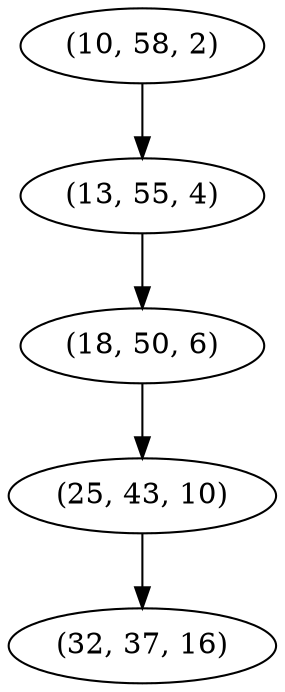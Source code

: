 digraph tree {
    "(10, 58, 2)";
    "(13, 55, 4)";
    "(18, 50, 6)";
    "(25, 43, 10)";
    "(32, 37, 16)";
    "(10, 58, 2)" -> "(13, 55, 4)";
    "(13, 55, 4)" -> "(18, 50, 6)";
    "(18, 50, 6)" -> "(25, 43, 10)";
    "(25, 43, 10)" -> "(32, 37, 16)";
}
